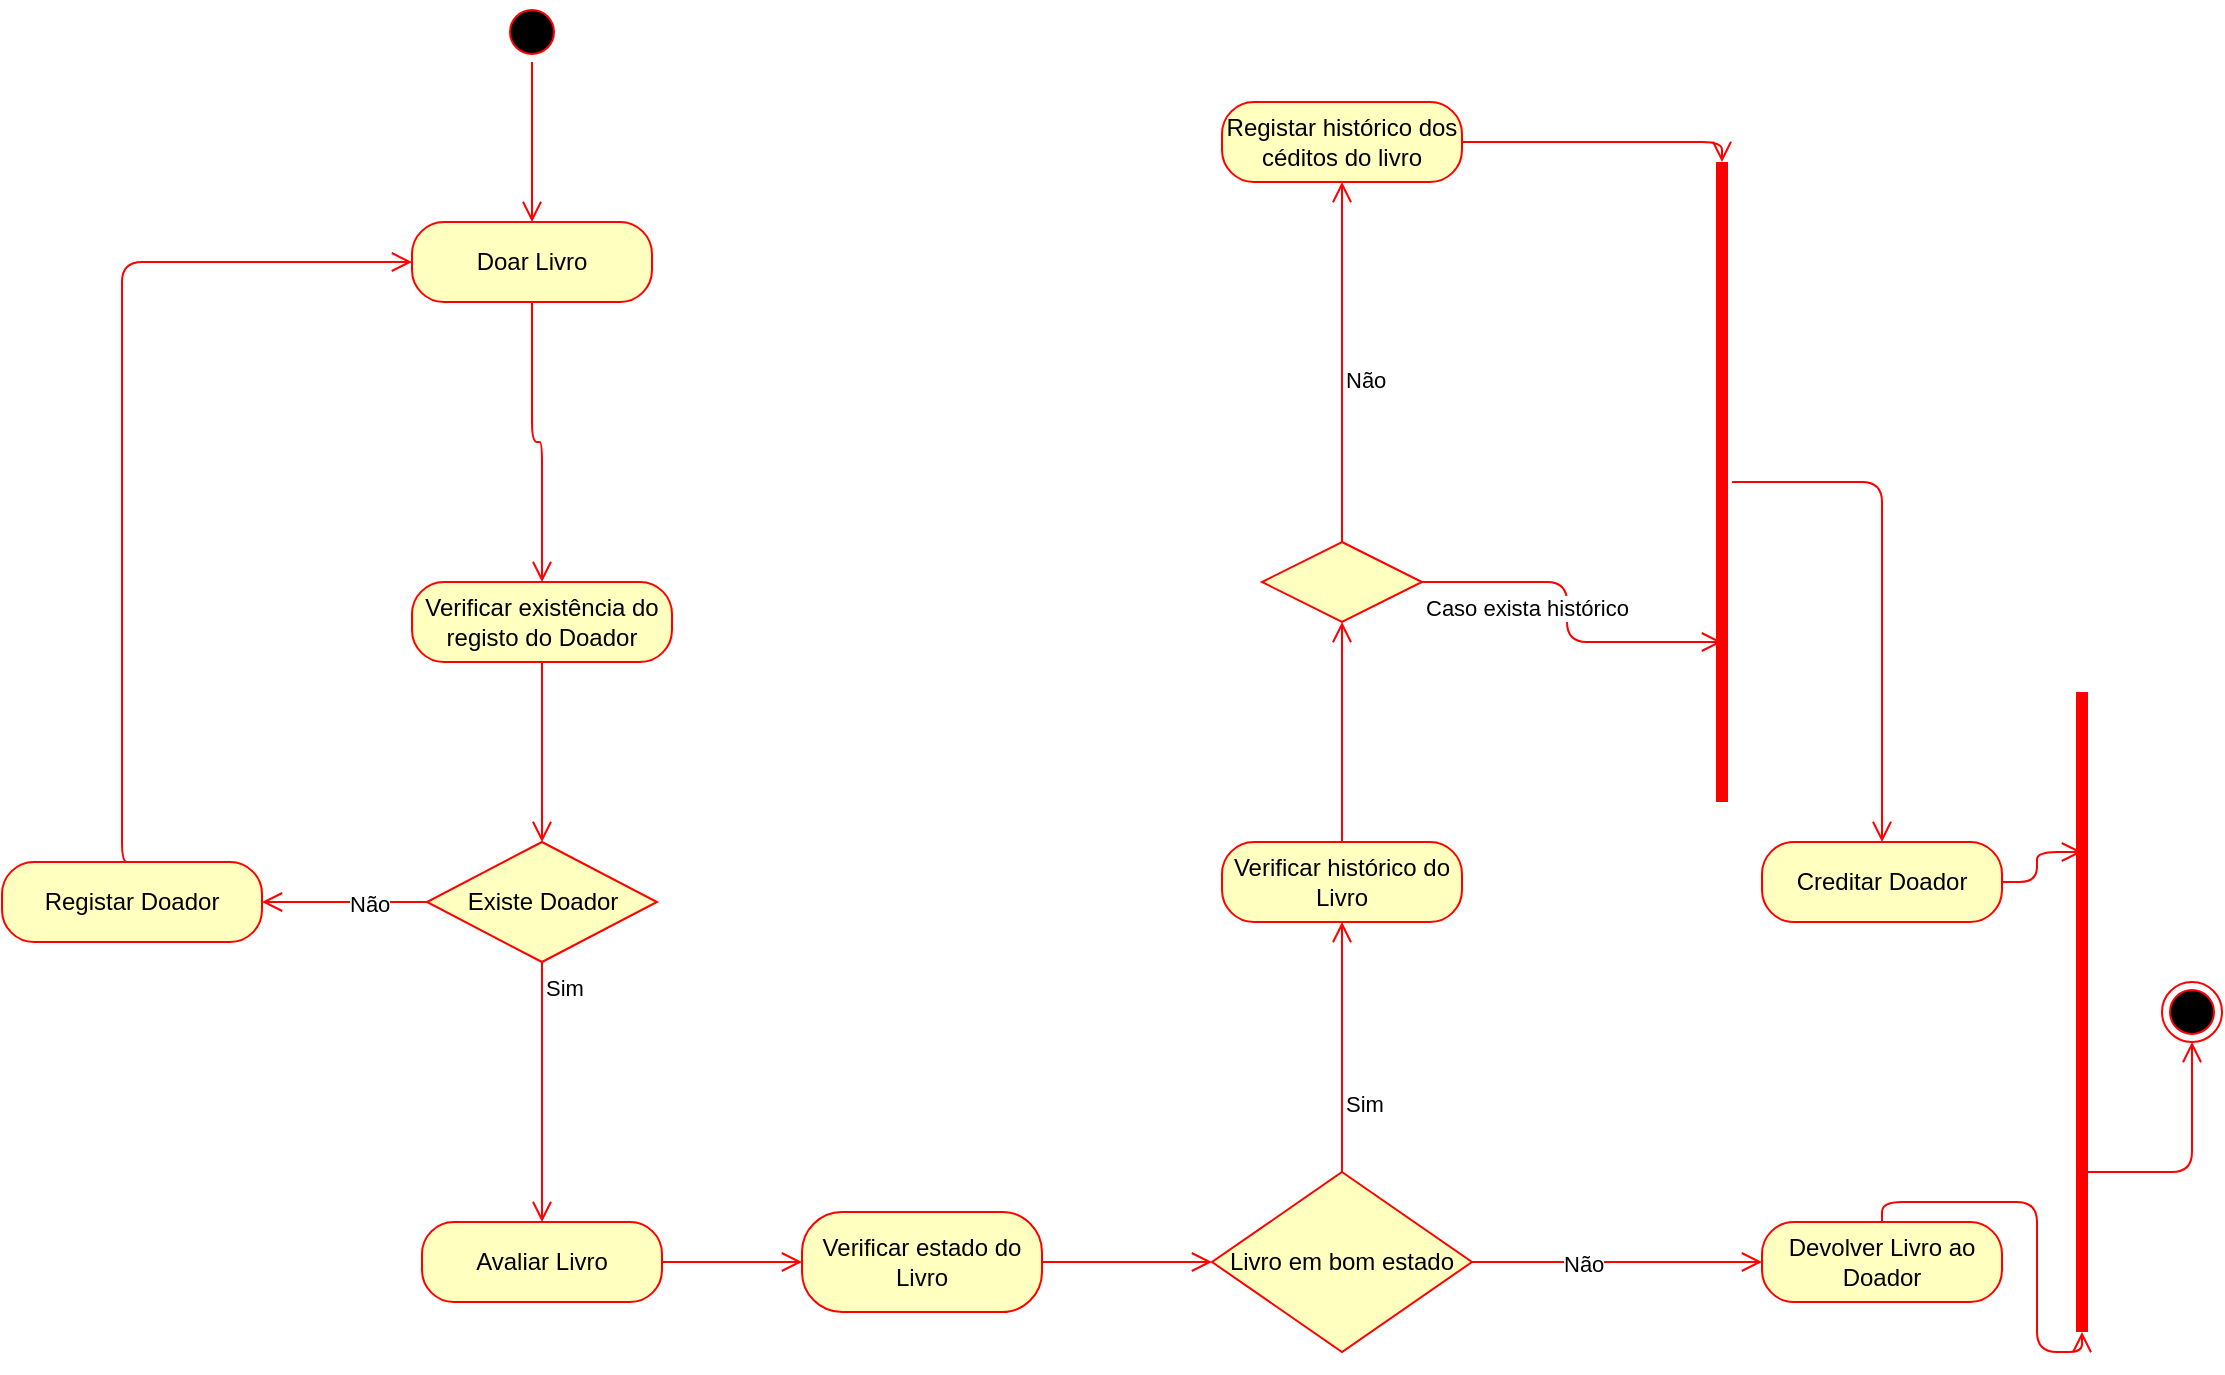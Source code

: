<mxfile version="10.7.5" type="device"><diagram name="Page-1" id="e7e014a7-5840-1c2e-5031-d8a46d1fe8dd"><mxGraphModel dx="687" dy="817" grid="1" gridSize="10" guides="1" tooltips="1" connect="1" arrows="1" fold="1" page="1" pageScale="1" pageWidth="1169" pageHeight="826" background="#ffffff" math="0" shadow="0"><root><mxCell id="0"/><mxCell id="1" parent="0"/><mxCell id="O4RCAyRTtGnPbLGiR3lH-41" value="" style="ellipse;html=1;shape=startState;fillColor=#000000;strokeColor=#ff0000;" vertex="1" parent="1"><mxGeometry x="290" y="60" width="30" height="30" as="geometry"/></mxCell><mxCell id="O4RCAyRTtGnPbLGiR3lH-42" value="" style="edgeStyle=orthogonalEdgeStyle;html=1;verticalAlign=bottom;endArrow=open;endSize=8;strokeColor=#ff0000;entryX=0.5;entryY=0;entryDx=0;entryDy=0;" edge="1" source="O4RCAyRTtGnPbLGiR3lH-41" parent="1" target="O4RCAyRTtGnPbLGiR3lH-43"><mxGeometry relative="1" as="geometry"><mxPoint x="305" y="150" as="targetPoint"/></mxGeometry></mxCell><mxCell id="O4RCAyRTtGnPbLGiR3lH-43" value="Doar Livro" style="rounded=1;whiteSpace=wrap;html=1;arcSize=40;fontColor=#000000;fillColor=#ffffc0;strokeColor=#ff0000;" vertex="1" parent="1"><mxGeometry x="245" y="170" width="120" height="40" as="geometry"/></mxCell><mxCell id="O4RCAyRTtGnPbLGiR3lH-44" value="" style="edgeStyle=orthogonalEdgeStyle;html=1;verticalAlign=bottom;endArrow=open;endSize=8;strokeColor=#ff0000;entryX=0.5;entryY=0;entryDx=0;entryDy=0;" edge="1" source="O4RCAyRTtGnPbLGiR3lH-43" parent="1" target="O4RCAyRTtGnPbLGiR3lH-46"><mxGeometry relative="1" as="geometry"><mxPoint x="320" y="320" as="targetPoint"/></mxGeometry></mxCell><mxCell id="O4RCAyRTtGnPbLGiR3lH-46" value="Verificar existência do registo do Doador" style="rounded=1;whiteSpace=wrap;html=1;arcSize=40;fontColor=#000000;fillColor=#ffffc0;strokeColor=#ff0000;" vertex="1" parent="1"><mxGeometry x="245" y="350" width="130" height="40" as="geometry"/></mxCell><mxCell id="O4RCAyRTtGnPbLGiR3lH-47" value="" style="edgeStyle=orthogonalEdgeStyle;html=1;verticalAlign=bottom;endArrow=open;endSize=8;strokeColor=#ff0000;entryX=0.5;entryY=0;entryDx=0;entryDy=0;" edge="1" source="O4RCAyRTtGnPbLGiR3lH-46" parent="1" target="O4RCAyRTtGnPbLGiR3lH-49"><mxGeometry relative="1" as="geometry"><mxPoint x="330" y="450" as="targetPoint"/></mxGeometry></mxCell><mxCell id="O4RCAyRTtGnPbLGiR3lH-49" value="Existe Doador" style="rhombus;whiteSpace=wrap;html=1;fillColor=#ffffc0;strokeColor=#ff0000;" vertex="1" parent="1"><mxGeometry x="252.5" y="480" width="115" height="60" as="geometry"/></mxCell><mxCell id="O4RCAyRTtGnPbLGiR3lH-50" value="Não" style="edgeStyle=orthogonalEdgeStyle;html=1;align=left;verticalAlign=bottom;endArrow=open;endSize=8;strokeColor=#ff0000;entryX=1;entryY=0.5;entryDx=0;entryDy=0;" edge="1" source="O4RCAyRTtGnPbLGiR3lH-49" parent="1" target="O4RCAyRTtGnPbLGiR3lH-54"><mxGeometry x="-0.003" y="10" relative="1" as="geometry"><mxPoint x="500" y="510" as="targetPoint"/><mxPoint as="offset"/></mxGeometry></mxCell><mxCell id="O4RCAyRTtGnPbLGiR3lH-51" value="Sim" style="edgeStyle=orthogonalEdgeStyle;html=1;align=left;verticalAlign=top;endArrow=open;endSize=8;strokeColor=#ff0000;entryX=0.5;entryY=0;entryDx=0;entryDy=0;" edge="1" source="O4RCAyRTtGnPbLGiR3lH-49" parent="1" target="O4RCAyRTtGnPbLGiR3lH-52"><mxGeometry x="-1" relative="1" as="geometry"><mxPoint x="310" y="660" as="targetPoint"/></mxGeometry></mxCell><mxCell id="O4RCAyRTtGnPbLGiR3lH-52" value="Avaliar Livro" style="rounded=1;whiteSpace=wrap;html=1;arcSize=40;fontColor=#000000;fillColor=#ffffc0;strokeColor=#ff0000;" vertex="1" parent="1"><mxGeometry x="250" y="670" width="120" height="40" as="geometry"/></mxCell><mxCell id="O4RCAyRTtGnPbLGiR3lH-53" value="" style="edgeStyle=orthogonalEdgeStyle;html=1;verticalAlign=bottom;endArrow=open;endSize=8;strokeColor=#ff0000;exitX=1;exitY=0.5;exitDx=0;exitDy=0;entryX=0;entryY=0.5;entryDx=0;entryDy=0;" edge="1" source="O4RCAyRTtGnPbLGiR3lH-52" parent="1" target="O4RCAyRTtGnPbLGiR3lH-59"><mxGeometry relative="1" as="geometry"><mxPoint x="490" y="690" as="targetPoint"/></mxGeometry></mxCell><mxCell id="O4RCAyRTtGnPbLGiR3lH-54" value="Registar Doador" style="rounded=1;whiteSpace=wrap;html=1;arcSize=40;fontColor=#000000;fillColor=#ffffc0;strokeColor=#ff0000;" vertex="1" parent="1"><mxGeometry x="40" y="490" width="130" height="40" as="geometry"/></mxCell><mxCell id="O4RCAyRTtGnPbLGiR3lH-57" value="" style="edgeStyle=orthogonalEdgeStyle;html=1;verticalAlign=bottom;endArrow=open;endSize=8;strokeColor=#ff0000;entryX=0;entryY=0.5;entryDx=0;entryDy=0;exitX=0.5;exitY=0;exitDx=0;exitDy=0;" edge="1" source="O4RCAyRTtGnPbLGiR3lH-54" parent="1" target="O4RCAyRTtGnPbLGiR3lH-43"><mxGeometry relative="1" as="geometry"><mxPoint x="610" y="790" as="targetPoint"/><mxPoint x="584" y="490" as="sourcePoint"/><Array as="points"><mxPoint x="100" y="490"/><mxPoint x="100" y="190"/></Array></mxGeometry></mxCell><mxCell id="O4RCAyRTtGnPbLGiR3lH-59" value="Verificar estado do Livro" style="rounded=1;whiteSpace=wrap;html=1;arcSize=40;fontColor=#000000;fillColor=#ffffc0;strokeColor=#ff0000;" vertex="1" parent="1"><mxGeometry x="440" y="665" width="120" height="50" as="geometry"/></mxCell><mxCell id="O4RCAyRTtGnPbLGiR3lH-60" value="" style="edgeStyle=orthogonalEdgeStyle;html=1;verticalAlign=bottom;endArrow=open;endSize=8;strokeColor=#ff0000;exitX=1;exitY=0.5;exitDx=0;exitDy=0;entryX=0;entryY=0.5;entryDx=0;entryDy=0;" edge="1" source="O4RCAyRTtGnPbLGiR3lH-59" parent="1" target="O4RCAyRTtGnPbLGiR3lH-63"><mxGeometry relative="1" as="geometry"><mxPoint x="710" y="690" as="targetPoint"/></mxGeometry></mxCell><mxCell id="O4RCAyRTtGnPbLGiR3lH-63" value="Livro em bom estado" style="rhombus;whiteSpace=wrap;html=1;fillColor=#ffffc0;strokeColor=#ff0000;" vertex="1" parent="1"><mxGeometry x="645" y="645" width="130" height="90" as="geometry"/></mxCell><mxCell id="O4RCAyRTtGnPbLGiR3lH-64" value="&lt;br&gt;Não&lt;br&gt;" style="edgeStyle=orthogonalEdgeStyle;html=1;align=left;verticalAlign=bottom;endArrow=open;endSize=8;strokeColor=#ff0000;exitX=1;exitY=0.5;exitDx=0;exitDy=0;entryX=0;entryY=0.5;entryDx=0;entryDy=0;" edge="1" source="O4RCAyRTtGnPbLGiR3lH-63" parent="1" target="O4RCAyRTtGnPbLGiR3lH-67"><mxGeometry x="-0.402" y="-10" relative="1" as="geometry"><mxPoint x="900" y="690" as="targetPoint"/><mxPoint as="offset"/></mxGeometry></mxCell><mxCell id="O4RCAyRTtGnPbLGiR3lH-65" value="Sim" style="edgeStyle=orthogonalEdgeStyle;html=1;align=left;verticalAlign=top;endArrow=open;endSize=8;strokeColor=#ff0000;exitX=0.5;exitY=0;exitDx=0;exitDy=0;entryX=0.5;entryY=1;entryDx=0;entryDy=0;" edge="1" source="O4RCAyRTtGnPbLGiR3lH-63" parent="1" target="O4RCAyRTtGnPbLGiR3lH-72"><mxGeometry x="0.012" y="16" relative="1" as="geometry"><mxPoint x="734" y="553" as="targetPoint"/><mxPoint x="16" y="16" as="offset"/></mxGeometry></mxCell><mxCell id="O4RCAyRTtGnPbLGiR3lH-67" value="Devolver Livro ao Doador" style="rounded=1;whiteSpace=wrap;html=1;arcSize=40;fontColor=#000000;fillColor=#ffffc0;strokeColor=#ff0000;" vertex="1" parent="1"><mxGeometry x="920" y="670" width="120" height="40" as="geometry"/></mxCell><mxCell id="O4RCAyRTtGnPbLGiR3lH-69" value="" style="ellipse;html=1;shape=endState;fillColor=#000000;strokeColor=#ff0000;" vertex="1" parent="1"><mxGeometry x="1120" y="550" width="30" height="30" as="geometry"/></mxCell><mxCell id="O4RCAyRTtGnPbLGiR3lH-72" value="Verificar histórico do Livro" style="rounded=1;whiteSpace=wrap;html=1;arcSize=40;fontColor=#000000;fillColor=#ffffc0;strokeColor=#ff0000;" vertex="1" parent="1"><mxGeometry x="650" y="480" width="120" height="40" as="geometry"/></mxCell><mxCell id="O4RCAyRTtGnPbLGiR3lH-73" value="" style="edgeStyle=orthogonalEdgeStyle;html=1;verticalAlign=bottom;endArrow=open;endSize=8;strokeColor=#ff0000;exitX=0.5;exitY=0;exitDx=0;exitDy=0;entryX=0.5;entryY=1;entryDx=0;entryDy=0;" edge="1" source="O4RCAyRTtGnPbLGiR3lH-72" parent="1" target="O4RCAyRTtGnPbLGiR3lH-74"><mxGeometry relative="1" as="geometry"><mxPoint x="734" y="390" as="targetPoint"/></mxGeometry></mxCell><mxCell id="O4RCAyRTtGnPbLGiR3lH-74" value="" style="rhombus;whiteSpace=wrap;html=1;fillColor=#ffffc0;strokeColor=#ff0000;" vertex="1" parent="1"><mxGeometry x="670" y="330" width="80" height="40" as="geometry"/></mxCell><mxCell id="O4RCAyRTtGnPbLGiR3lH-75" value="Não" style="edgeStyle=orthogonalEdgeStyle;html=1;align=left;verticalAlign=bottom;endArrow=open;endSize=8;strokeColor=#ff0000;exitX=0.5;exitY=0;exitDx=0;exitDy=0;entryX=0.5;entryY=1;entryDx=0;entryDy=0;" edge="1" source="O4RCAyRTtGnPbLGiR3lH-74" parent="1" target="O4RCAyRTtGnPbLGiR3lH-79"><mxGeometry x="-0.198" relative="1" as="geometry"><mxPoint x="710" y="220" as="targetPoint"/><mxPoint as="offset"/></mxGeometry></mxCell><mxCell id="O4RCAyRTtGnPbLGiR3lH-76" value="Caso exista histórico" style="edgeStyle=orthogonalEdgeStyle;html=1;align=left;verticalAlign=top;endArrow=open;endSize=8;strokeColor=#ff0000;exitX=1;exitY=0.5;exitDx=0;exitDy=0;entryX=0.25;entryY=0.5;entryDx=0;entryDy=0;entryPerimeter=0;" edge="1" source="O4RCAyRTtGnPbLGiR3lH-74" parent="1" target="O4RCAyRTtGnPbLGiR3lH-83"><mxGeometry x="-1" relative="1" as="geometry"><mxPoint x="880" y="350" as="targetPoint"/></mxGeometry></mxCell><mxCell id="O4RCAyRTtGnPbLGiR3lH-79" value="Registar histórico dos céditos do livro" style="rounded=1;whiteSpace=wrap;html=1;arcSize=40;fontColor=#000000;fillColor=#ffffc0;strokeColor=#ff0000;" vertex="1" parent="1"><mxGeometry x="650" y="110" width="120" height="40" as="geometry"/></mxCell><mxCell id="O4RCAyRTtGnPbLGiR3lH-80" value="" style="edgeStyle=orthogonalEdgeStyle;html=1;verticalAlign=bottom;endArrow=open;endSize=8;strokeColor=#ff0000;exitX=1;exitY=0.5;exitDx=0;exitDy=0;entryX=1;entryY=0.5;entryDx=0;entryDy=0;entryPerimeter=0;" edge="1" source="O4RCAyRTtGnPbLGiR3lH-79" parent="1" target="O4RCAyRTtGnPbLGiR3lH-83"><mxGeometry relative="1" as="geometry"><mxPoint x="880" y="160" as="targetPoint"/></mxGeometry></mxCell><mxCell id="O4RCAyRTtGnPbLGiR3lH-81" value="Creditar Doador" style="rounded=1;whiteSpace=wrap;html=1;arcSize=40;fontColor=#000000;fillColor=#ffffc0;strokeColor=#ff0000;" vertex="1" parent="1"><mxGeometry x="920" y="480" width="120" height="40" as="geometry"/></mxCell><mxCell id="O4RCAyRTtGnPbLGiR3lH-83" value="" style="shape=line;html=1;strokeWidth=6;strokeColor=#ff0000;rotation=-90;" vertex="1" parent="1"><mxGeometry x="740" y="295" width="320" height="10" as="geometry"/></mxCell><mxCell id="O4RCAyRTtGnPbLGiR3lH-84" value="" style="edgeStyle=orthogonalEdgeStyle;html=1;verticalAlign=bottom;endArrow=open;endSize=8;strokeColor=#ff0000;entryX=0.5;entryY=0;entryDx=0;entryDy=0;" edge="1" source="O4RCAyRTtGnPbLGiR3lH-83" parent="1" target="O4RCAyRTtGnPbLGiR3lH-81"><mxGeometry relative="1" as="geometry"><mxPoint x="1040" y="430" as="targetPoint"/></mxGeometry></mxCell><mxCell id="O4RCAyRTtGnPbLGiR3lH-88" value="" style="shape=line;html=1;strokeWidth=6;strokeColor=#ff0000;rotation=-90;" vertex="1" parent="1"><mxGeometry x="920" y="560" width="320" height="10" as="geometry"/></mxCell><mxCell id="O4RCAyRTtGnPbLGiR3lH-90" value="" style="edgeStyle=orthogonalEdgeStyle;html=1;verticalAlign=bottom;endArrow=open;endSize=8;strokeColor=#ff0000;entryX=0.5;entryY=1;entryDx=0;entryDy=0;exitX=0.25;exitY=0.5;exitDx=0;exitDy=0;exitPerimeter=0;" edge="1" parent="1" source="O4RCAyRTtGnPbLGiR3lH-88" target="O4RCAyRTtGnPbLGiR3lH-69"><mxGeometry relative="1" as="geometry"><mxPoint x="990.143" y="490.143" as="targetPoint"/><mxPoint x="915.0" y="310.009" as="sourcePoint"/></mxGeometry></mxCell><mxCell id="O4RCAyRTtGnPbLGiR3lH-91" value="" style="edgeStyle=orthogonalEdgeStyle;html=1;verticalAlign=bottom;endArrow=open;endSize=8;strokeColor=#ff0000;entryX=0.75;entryY=0.5;entryDx=0;entryDy=0;exitX=1;exitY=0.5;exitDx=0;exitDy=0;entryPerimeter=0;" edge="1" parent="1" source="O4RCAyRTtGnPbLGiR3lH-81" target="O4RCAyRTtGnPbLGiR3lH-88"><mxGeometry relative="1" as="geometry"><mxPoint x="1000.143" y="500.143" as="targetPoint"/><mxPoint x="925.0" y="320.009" as="sourcePoint"/></mxGeometry></mxCell><mxCell id="O4RCAyRTtGnPbLGiR3lH-92" value="" style="edgeStyle=orthogonalEdgeStyle;html=1;verticalAlign=bottom;endArrow=open;endSize=8;strokeColor=#ff0000;entryX=0;entryY=0.5;entryDx=0;entryDy=0;exitX=0.5;exitY=0;exitDx=0;exitDy=0;entryPerimeter=0;" edge="1" parent="1" source="O4RCAyRTtGnPbLGiR3lH-67" target="O4RCAyRTtGnPbLGiR3lH-88"><mxGeometry relative="1" as="geometry"><mxPoint x="1010.143" y="510.143" as="targetPoint"/><mxPoint x="935.0" y="330.009" as="sourcePoint"/></mxGeometry></mxCell></root></mxGraphModel></diagram></mxfile>